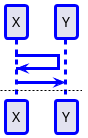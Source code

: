 
https://github.com/plantuml/plantuml/pull/2177
@startuml
<style>
sequenceDiagram {
  LineColor blue
  LineThickness 3
}
</style>

X -> X
X -> Y
newpage 
X -> X
@enduml

https://github.com/plantuml/plantuml/pull/2177
@startuml
!pragma teoz true
<style>
sequenceDiagram {
  LineColor blue
  LineThickness 3
}
</style>

X -> X
X -> Y
newpage 
X -> X
@enduml

https://github.com/plantuml/plantuml/pull/2173
@startuml
!pragma teoz true
<style>
sequenceDiagram {
  LineColor blue
  LineThickness 3
    
  destroy {
    LineColor green
  }
}
</style>

participant X
...
X -> Y
return
destroy Y
...
@enduml

https://github.com/plantuml/plantuml/pull/2173
@startuml
<style>
sequenceDiagram {
  LineColor blue
  LineThickness 3
    
  destroy {
    LineColor green
  }
}
</style>

participant X
...
X -> Y
return
destroy Y
...
@enduml

https://github.com/plantuml/plantuml/pull/2159
@startuml
<style>
sequenceDiagram {
    LineColor blue
    LineThickness 3
}
</style>

participant X
...
X -> X
@enduml

https://github.com/plantuml/plantuml/pull/2159
@startuml
!pragma teoz true
<style>
sequenceDiagram {
    LineColor blue
    LineThickness 3
}
</style>

participant X
...
X -> X
@enduml